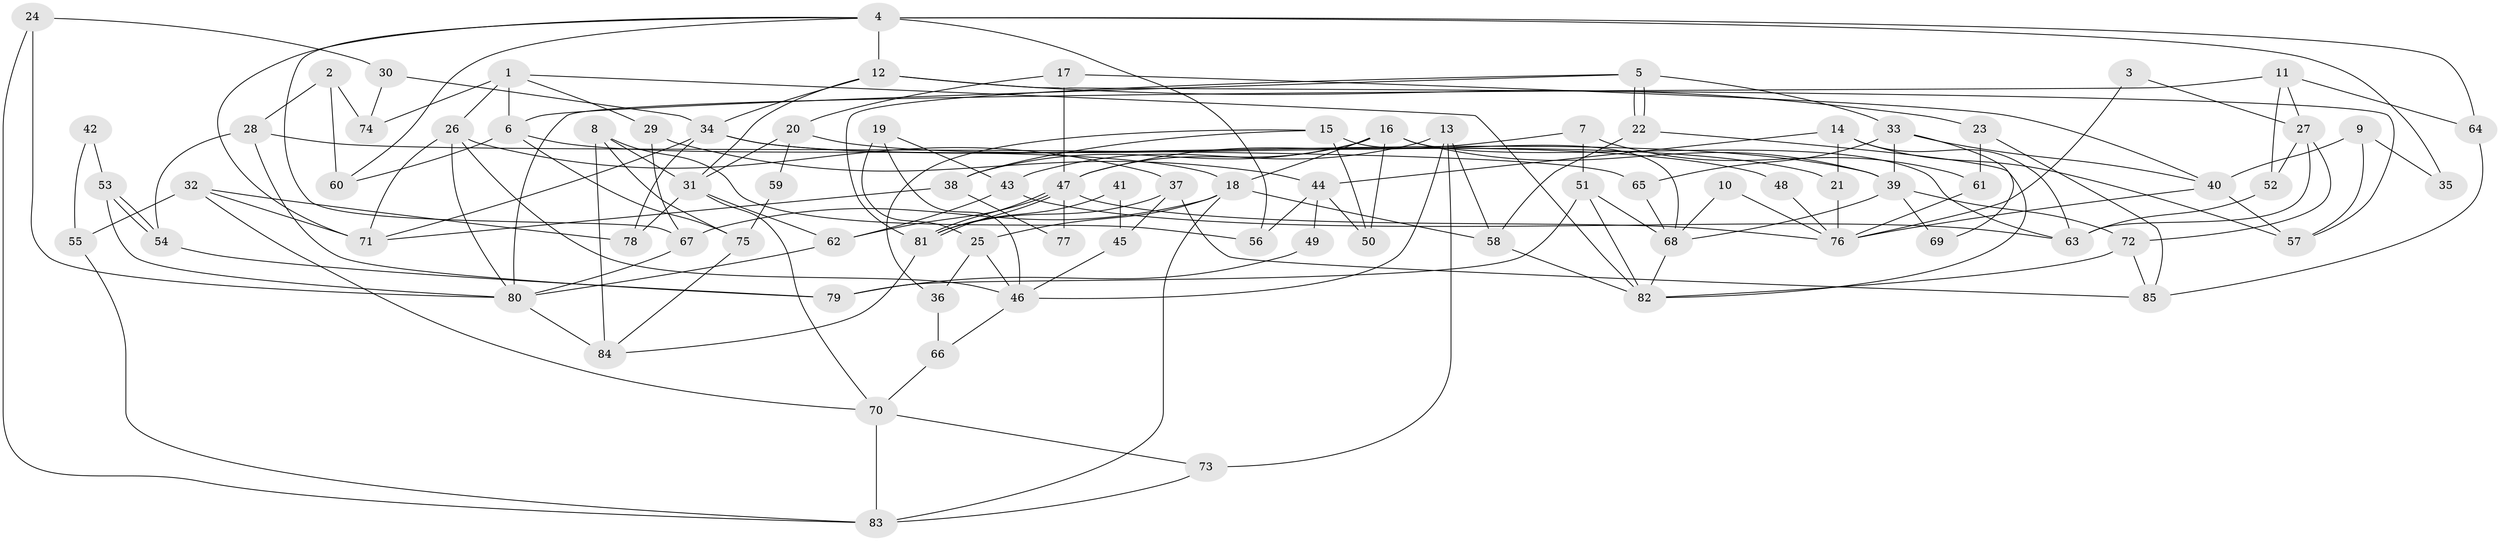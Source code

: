 // coarse degree distribution, {6: 0.16363636363636364, 4: 0.2545454545454545, 2: 0.12727272727272726, 9: 0.03636363636363636, 5: 0.14545454545454545, 7: 0.07272727272727272, 8: 0.03636363636363636, 3: 0.14545454545454545, 10: 0.01818181818181818}
// Generated by graph-tools (version 1.1) at 2025/41/03/06/25 10:41:55]
// undirected, 85 vertices, 170 edges
graph export_dot {
graph [start="1"]
  node [color=gray90,style=filled];
  1;
  2;
  3;
  4;
  5;
  6;
  7;
  8;
  9;
  10;
  11;
  12;
  13;
  14;
  15;
  16;
  17;
  18;
  19;
  20;
  21;
  22;
  23;
  24;
  25;
  26;
  27;
  28;
  29;
  30;
  31;
  32;
  33;
  34;
  35;
  36;
  37;
  38;
  39;
  40;
  41;
  42;
  43;
  44;
  45;
  46;
  47;
  48;
  49;
  50;
  51;
  52;
  53;
  54;
  55;
  56;
  57;
  58;
  59;
  60;
  61;
  62;
  63;
  64;
  65;
  66;
  67;
  68;
  69;
  70;
  71;
  72;
  73;
  74;
  75;
  76;
  77;
  78;
  79;
  80;
  81;
  82;
  83;
  84;
  85;
  1 -- 26;
  1 -- 82;
  1 -- 6;
  1 -- 29;
  1 -- 74;
  2 -- 74;
  2 -- 60;
  2 -- 28;
  3 -- 76;
  3 -- 27;
  4 -- 67;
  4 -- 64;
  4 -- 12;
  4 -- 35;
  4 -- 56;
  4 -- 60;
  4 -- 71;
  5 -- 6;
  5 -- 22;
  5 -- 22;
  5 -- 33;
  5 -- 81;
  6 -- 18;
  6 -- 60;
  6 -- 75;
  7 -- 51;
  7 -- 47;
  7 -- 61;
  8 -- 31;
  8 -- 84;
  8 -- 56;
  8 -- 75;
  9 -- 40;
  9 -- 57;
  9 -- 35;
  10 -- 76;
  10 -- 68;
  11 -- 27;
  11 -- 80;
  11 -- 52;
  11 -- 64;
  12 -- 31;
  12 -- 23;
  12 -- 34;
  12 -- 57;
  13 -- 58;
  13 -- 43;
  13 -- 46;
  13 -- 73;
  14 -- 44;
  14 -- 57;
  14 -- 21;
  14 -- 63;
  15 -- 68;
  15 -- 38;
  15 -- 36;
  15 -- 50;
  16 -- 63;
  16 -- 18;
  16 -- 38;
  16 -- 39;
  16 -- 47;
  16 -- 50;
  17 -- 20;
  17 -- 47;
  17 -- 40;
  18 -- 67;
  18 -- 83;
  18 -- 25;
  18 -- 58;
  19 -- 43;
  19 -- 46;
  19 -- 25;
  20 -- 31;
  20 -- 21;
  20 -- 59;
  21 -- 76;
  22 -- 82;
  22 -- 58;
  23 -- 85;
  23 -- 61;
  24 -- 80;
  24 -- 83;
  24 -- 30;
  25 -- 36;
  25 -- 46;
  26 -- 71;
  26 -- 46;
  26 -- 37;
  26 -- 80;
  27 -- 72;
  27 -- 52;
  27 -- 63;
  28 -- 65;
  28 -- 54;
  28 -- 79;
  29 -- 44;
  29 -- 67;
  30 -- 34;
  30 -- 74;
  31 -- 78;
  31 -- 62;
  31 -- 70;
  32 -- 71;
  32 -- 70;
  32 -- 55;
  32 -- 78;
  33 -- 40;
  33 -- 39;
  33 -- 65;
  33 -- 69;
  34 -- 39;
  34 -- 48;
  34 -- 71;
  34 -- 78;
  36 -- 66;
  37 -- 81;
  37 -- 45;
  37 -- 85;
  38 -- 71;
  38 -- 77;
  39 -- 68;
  39 -- 69;
  39 -- 72;
  40 -- 76;
  40 -- 57;
  41 -- 81;
  41 -- 45;
  42 -- 53;
  42 -- 55;
  43 -- 63;
  43 -- 62;
  44 -- 50;
  44 -- 56;
  44 -- 49;
  45 -- 46;
  46 -- 66;
  47 -- 81;
  47 -- 81;
  47 -- 62;
  47 -- 76;
  47 -- 77;
  48 -- 76;
  49 -- 79;
  51 -- 79;
  51 -- 68;
  51 -- 82;
  52 -- 63;
  53 -- 54;
  53 -- 54;
  53 -- 80;
  54 -- 79;
  55 -- 83;
  58 -- 82;
  59 -- 75;
  61 -- 76;
  62 -- 80;
  64 -- 85;
  65 -- 68;
  66 -- 70;
  67 -- 80;
  68 -- 82;
  70 -- 73;
  70 -- 83;
  72 -- 82;
  72 -- 85;
  73 -- 83;
  75 -- 84;
  80 -- 84;
  81 -- 84;
}
